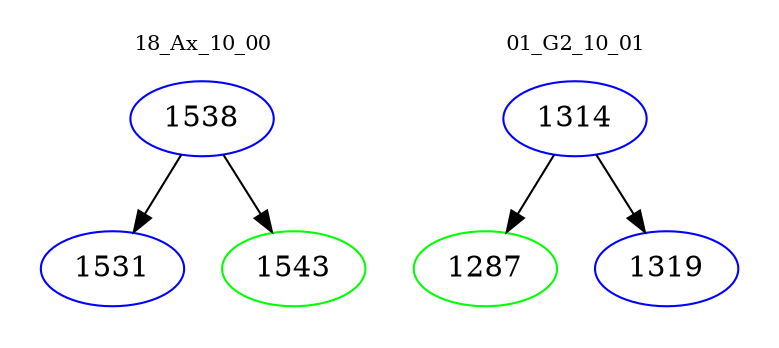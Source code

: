 digraph{
subgraph cluster_0 {
color = white
label = "18_Ax_10_00";
fontsize=10;
T0_1538 [label="1538", color="blue"]
T0_1538 -> T0_1531 [color="black"]
T0_1531 [label="1531", color="blue"]
T0_1538 -> T0_1543 [color="black"]
T0_1543 [label="1543", color="green"]
}
subgraph cluster_1 {
color = white
label = "01_G2_10_01";
fontsize=10;
T1_1314 [label="1314", color="blue"]
T1_1314 -> T1_1287 [color="black"]
T1_1287 [label="1287", color="green"]
T1_1314 -> T1_1319 [color="black"]
T1_1319 [label="1319", color="blue"]
}
}

